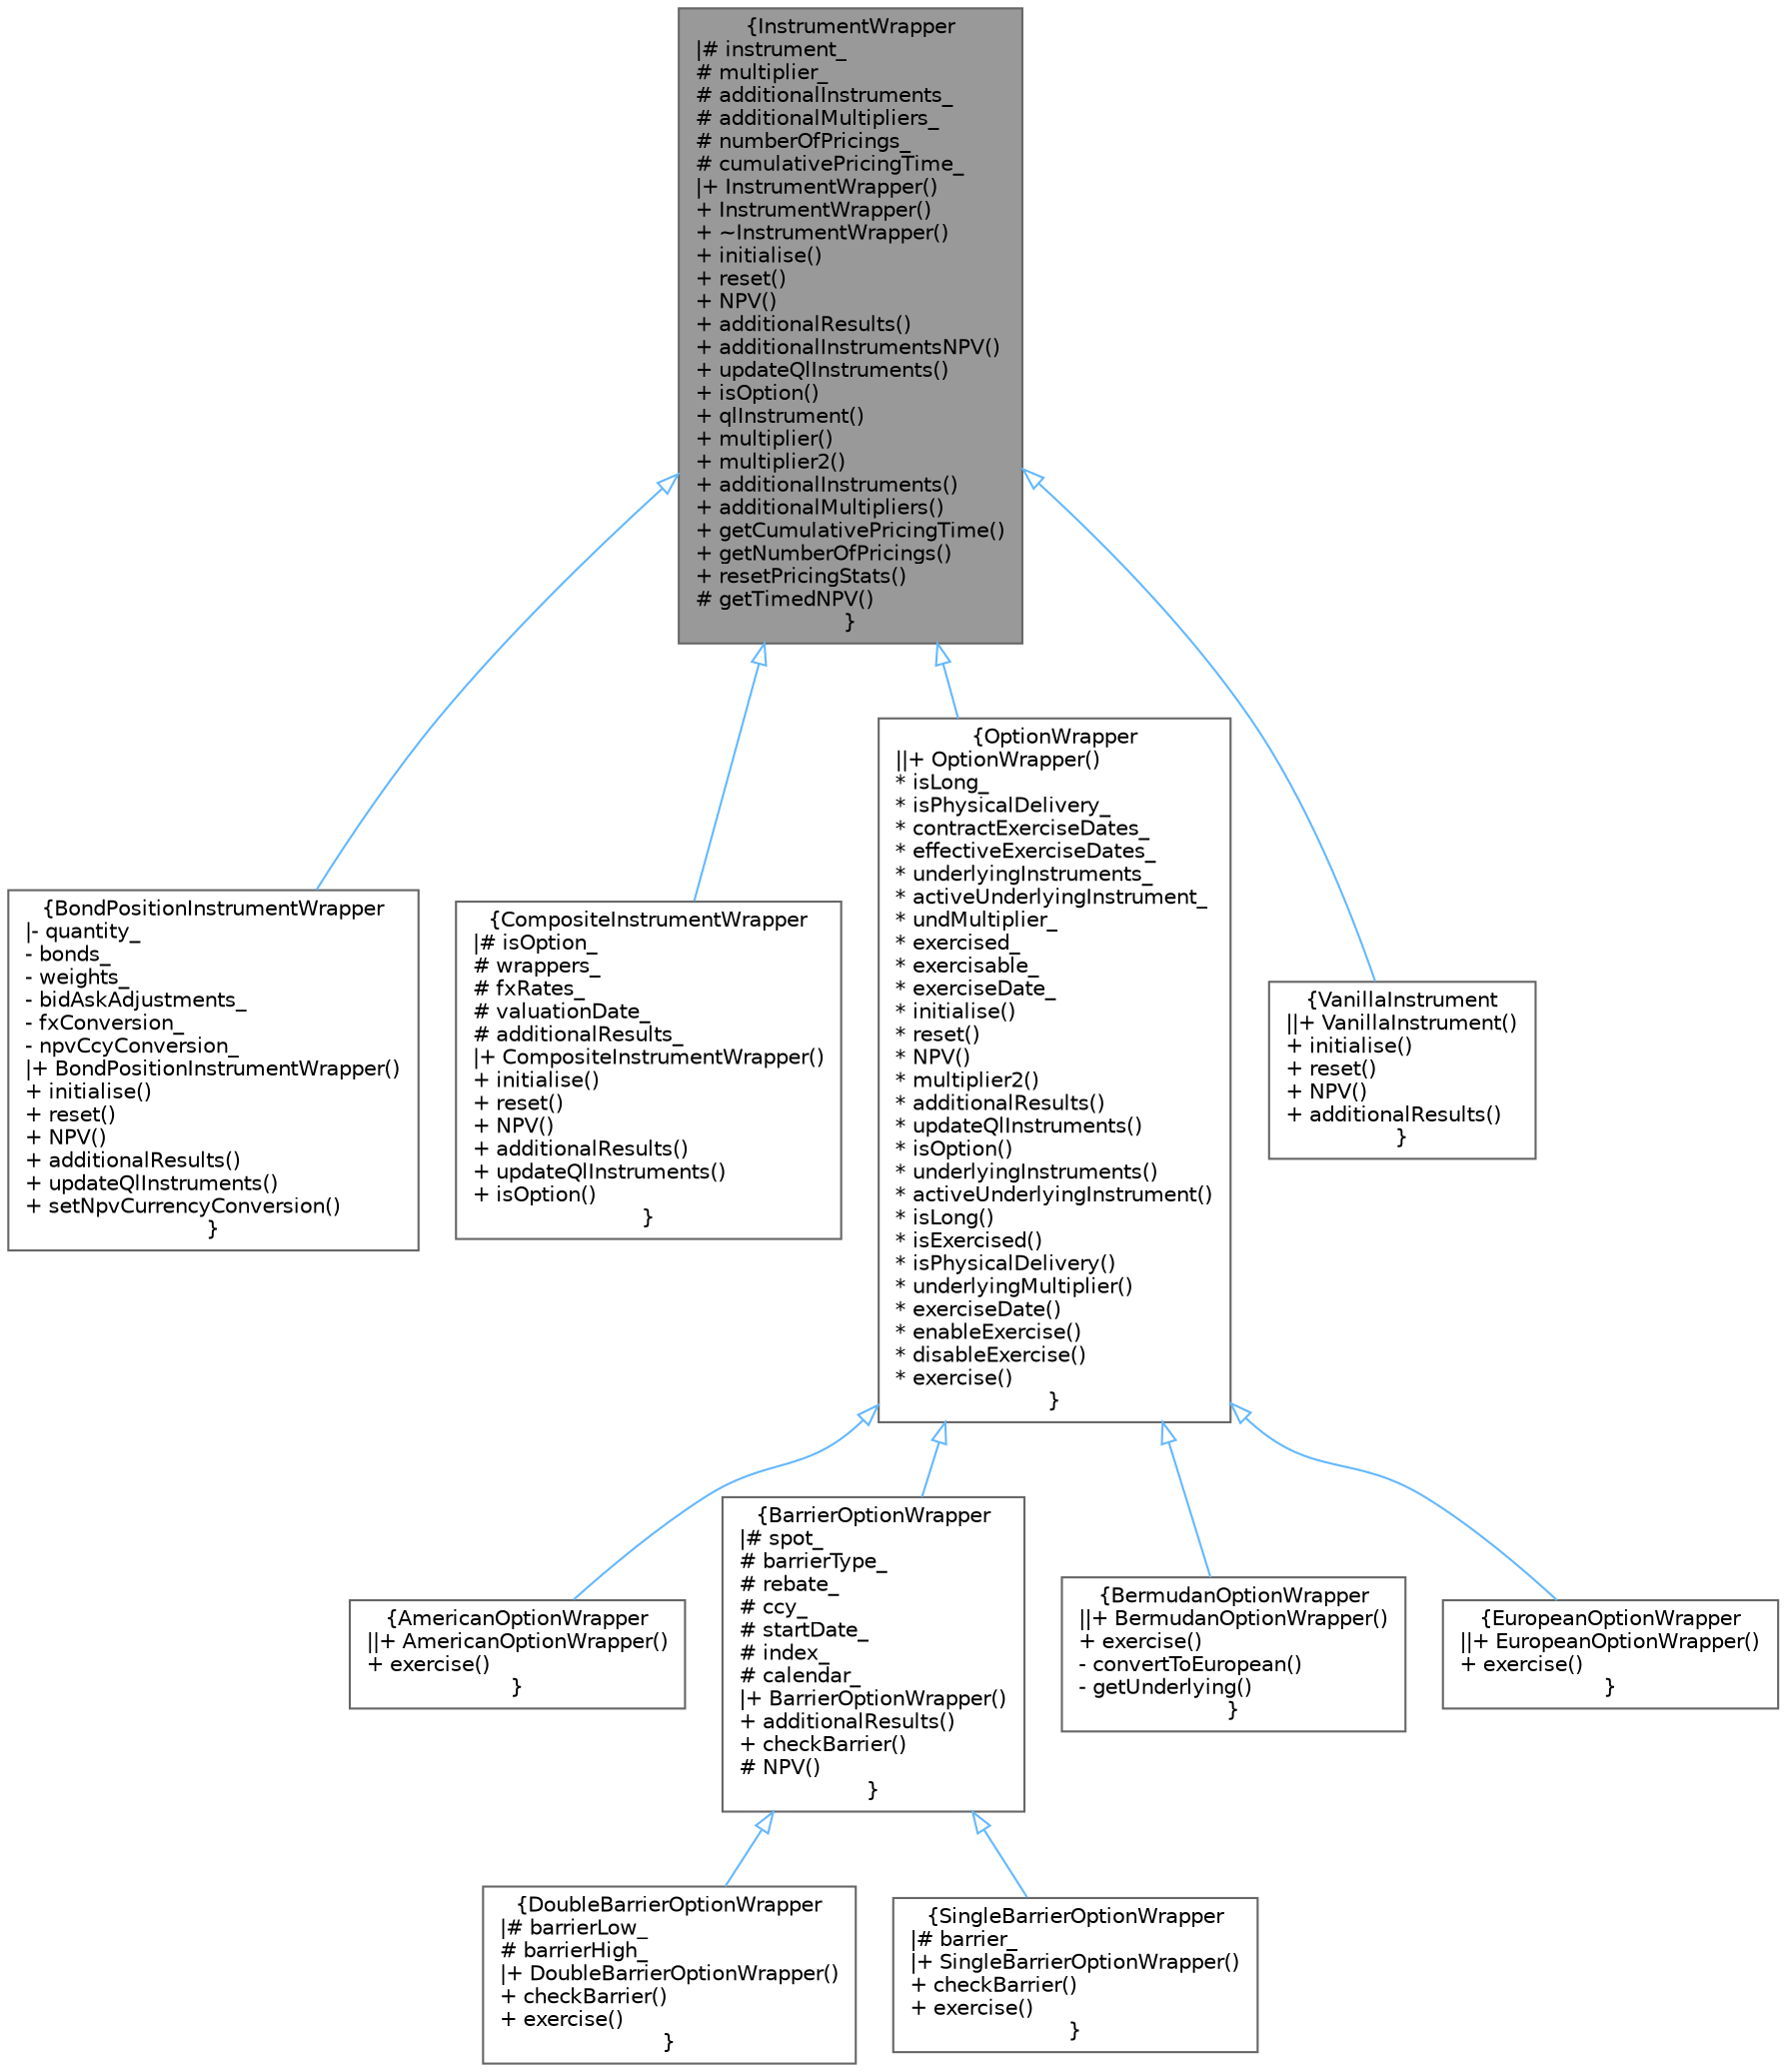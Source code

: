 digraph "InstrumentWrapper"
{
 // INTERACTIVE_SVG=YES
 // LATEX_PDF_SIZE
  bgcolor="transparent";
  edge [fontname=Helvetica,fontsize=10,labelfontname=Helvetica,labelfontsize=10];
  node [fontname=Helvetica,fontsize=10,shape=box,height=0.2,width=0.4];
  Node1 [label="{InstrumentWrapper\n|# instrument_\l# multiplier_\l# additionalInstruments_\l# additionalMultipliers_\l# numberOfPricings_\l# cumulativePricingTime_\l|+ InstrumentWrapper()\l+ InstrumentWrapper()\l+ ~InstrumentWrapper()\l+ initialise()\l+ reset()\l+ NPV()\l+ additionalResults()\l+ additionalInstrumentsNPV()\l+ updateQlInstruments()\l+ isOption()\l+ qlInstrument()\l+ multiplier()\l+ multiplier2()\l+ additionalInstruments()\l+ additionalMultipliers()\l+ getCumulativePricingTime()\l+ getNumberOfPricings()\l+ resetPricingStats()\l# getTimedNPV()\l}",height=0.2,width=0.4,color="gray40", fillcolor="grey60", style="filled", fontcolor="black",tooltip="Instrument Wrapper."];
  Node1 -> Node2 [dir="back",color="steelblue1",style="solid",arrowtail="onormal"];
  Node2 [label="{BondPositionInstrumentWrapper\n|- quantity_\l- bonds_\l- weights_\l- bidAskAdjustments_\l- fxConversion_\l- npvCcyConversion_\l|+ BondPositionInstrumentWrapper()\l+ initialise()\l+ reset()\l+ NPV()\l+ additionalResults()\l+ updateQlInstruments()\l+ setNpvCurrencyConversion()\l}",height=0.2,width=0.4,color="gray40", fillcolor="white", style="filled",URL="$classore_1_1data_1_1_bond_position_instrument_wrapper.html",tooltip="Equity Position instrument wrapper."];
  Node1 -> Node3 [dir="back",color="steelblue1",style="solid",arrowtail="onormal"];
  Node3 [label="{CompositeInstrumentWrapper\n|# isOption_\l# wrappers_\l# fxRates_\l# valuationDate_\l# additionalResults_\l|+ CompositeInstrumentWrapper()\l+ initialise()\l+ reset()\l+ NPV()\l+ additionalResults()\l+ updateQlInstruments()\l+ isOption()\l}",height=0.2,width=0.4,color="gray40", fillcolor="white", style="filled",URL="$classore_1_1data_1_1_composite_instrument_wrapper.html",tooltip="Composite Instrument Wrapper."];
  Node1 -> Node4 [dir="back",color="steelblue1",style="solid",arrowtail="onormal"];
  Node4 [label="{OptionWrapper\n||+ OptionWrapper()\l* isLong_\l* isPhysicalDelivery_\l* contractExerciseDates_\l* effectiveExerciseDates_\l* underlyingInstruments_\l* activeUnderlyingInstrument_\l* undMultiplier_\l* exercised_\l* exercisable_\l* exerciseDate_\l* initialise()\l* reset()\l* NPV()\l* multiplier2()\l* additionalResults()\l* updateQlInstruments()\l* isOption()\l* underlyingInstruments()\l* activeUnderlyingInstrument()\l* isLong()\l* isExercised()\l* isPhysicalDelivery()\l* underlyingMultiplier()\l* exerciseDate()\l* enableExercise()\l* disableExercise()\l* exercise()\l}",height=0.2,width=0.4,color="gray40", fillcolor="white", style="filled",URL="$classore_1_1data_1_1_option_wrapper.html",tooltip="Option Wrapper."];
  Node4 -> Node5 [dir="back",color="steelblue1",style="solid",arrowtail="onormal"];
  Node5 [label="{AmericanOptionWrapper\n||+ AmericanOptionWrapper()\l+ exercise()\l}",height=0.2,width=0.4,color="gray40", fillcolor="white", style="filled",URL="$classore_1_1data_1_1_american_option_wrapper.html",tooltip="American Option Wrapper."];
  Node4 -> Node6 [dir="back",color="steelblue1",style="solid",arrowtail="onormal"];
  Node6 [label="{BarrierOptionWrapper\n|# spot_\l# barrierType_\l# rebate_\l# ccy_\l# startDate_\l# index_\l# calendar_\l|+ BarrierOptionWrapper()\l+ additionalResults()\l+ checkBarrier()\l# NPV()\l}",height=0.2,width=0.4,color="gray40", fillcolor="white", style="filled",URL="$classore_1_1data_1_1_barrier_option_wrapper.html",tooltip="Barrier Option Wrapper."];
  Node6 -> Node7 [dir="back",color="steelblue1",style="solid",arrowtail="onormal"];
  Node7 [label="{DoubleBarrierOptionWrapper\n|# barrierLow_\l# barrierHigh_\l|+ DoubleBarrierOptionWrapper()\l+ checkBarrier()\l+ exercise()\l}",height=0.2,width=0.4,color="gray40", fillcolor="white", style="filled",URL="$classore_1_1data_1_1_double_barrier_option_wrapper.html",tooltip=" "];
  Node6 -> Node8 [dir="back",color="steelblue1",style="solid",arrowtail="onormal"];
  Node8 [label="{SingleBarrierOptionWrapper\n|# barrier_\l|+ SingleBarrierOptionWrapper()\l+ checkBarrier()\l+ exercise()\l}",height=0.2,width=0.4,color="gray40", fillcolor="white", style="filled",URL="$classore_1_1data_1_1_single_barrier_option_wrapper.html",tooltip=" "];
  Node4 -> Node9 [dir="back",color="steelblue1",style="solid",arrowtail="onormal"];
  Node9 [label="{BermudanOptionWrapper\n||+ BermudanOptionWrapper()\l+ exercise()\l- convertToEuropean()\l- getUnderlying()\l}",height=0.2,width=0.4,color="gray40", fillcolor="white", style="filled",URL="$classore_1_1data_1_1_bermudan_option_wrapper.html",tooltip="Bermudan Option Wrapper."];
  Node4 -> Node10 [dir="back",color="steelblue1",style="solid",arrowtail="onormal"];
  Node10 [label="{EuropeanOptionWrapper\n||+ EuropeanOptionWrapper()\l+ exercise()\l}",height=0.2,width=0.4,color="gray40", fillcolor="white", style="filled",URL="$classore_1_1data_1_1_european_option_wrapper.html",tooltip="European Option Wrapper."];
  Node1 -> Node11 [dir="back",color="steelblue1",style="solid",arrowtail="onormal"];
  Node11 [label="{VanillaInstrument\n||+ VanillaInstrument()\l+ initialise()\l+ reset()\l+ NPV()\l+ additionalResults()\l}",height=0.2,width=0.4,color="gray40", fillcolor="white", style="filled",URL="$classore_1_1data_1_1_vanilla_instrument.html",tooltip="Vanilla Instrument Wrapper."];
}
